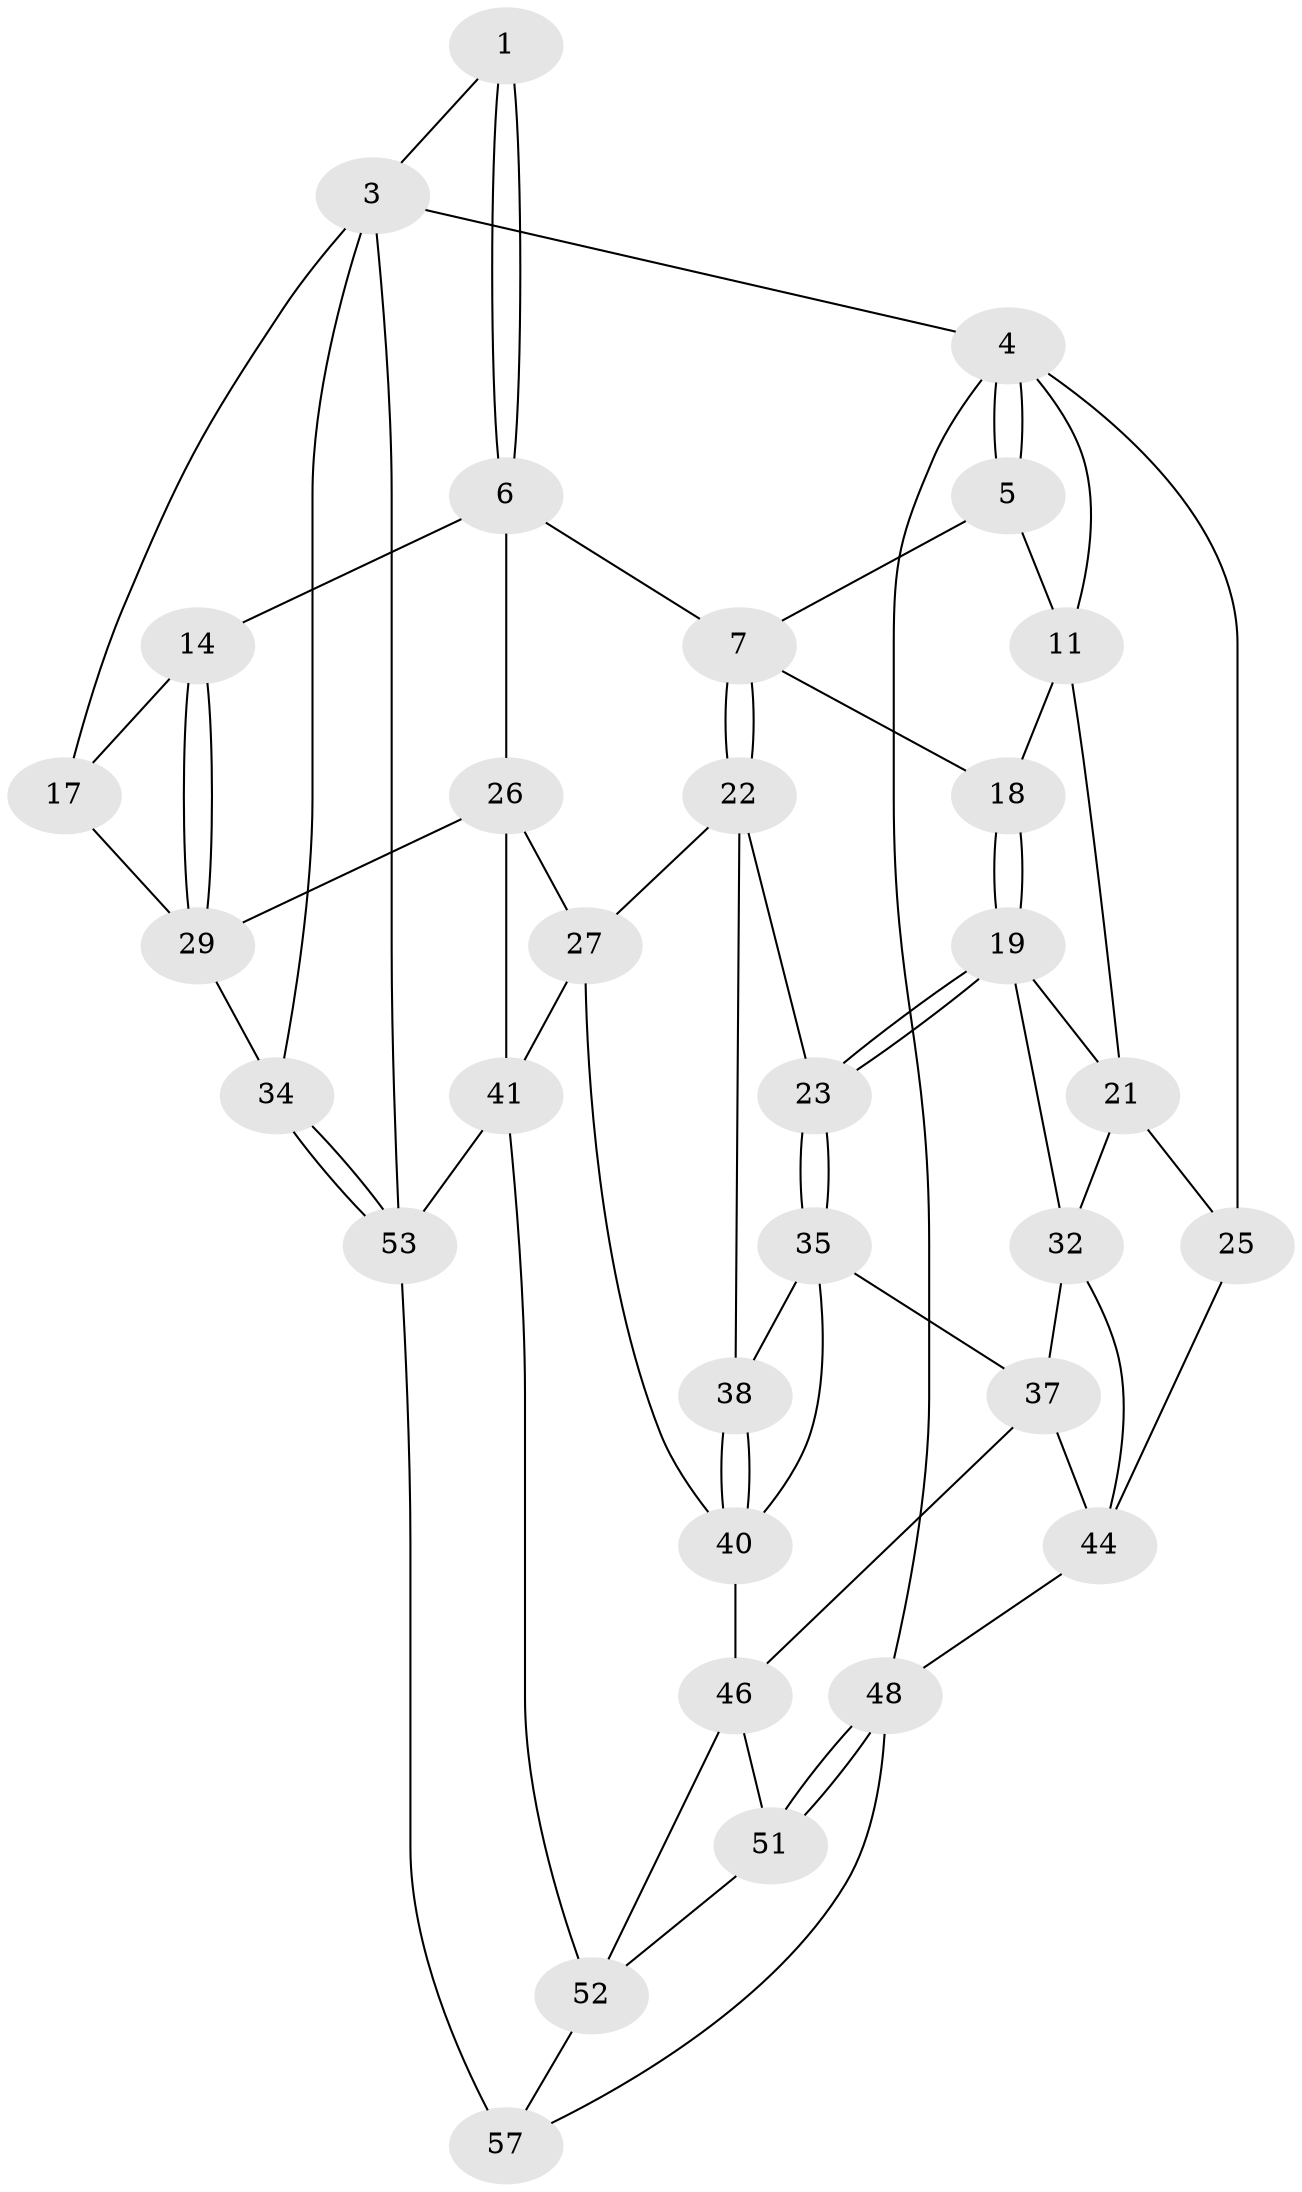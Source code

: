 // original degree distribution, {4: 0.22807017543859648, 6: 0.17543859649122806, 3: 0.03508771929824561, 5: 0.5614035087719298}
// Generated by graph-tools (version 1.1) at 2025/42/03/06/25 10:42:30]
// undirected, 32 vertices, 69 edges
graph export_dot {
graph [start="1"]
  node [color=gray90,style=filled];
  1 [pos="+0.6598316179947961+0",super="+2"];
  3 [pos="+1+0",super="+16"];
  4 [pos="+0+0",super="+10"];
  5 [pos="+0.28109960047245813+0",super="+9"];
  6 [pos="+0.6569209872399067+0.22890799601663295",super="+13"];
  7 [pos="+0.5909112822516174+0.24177560230903297",super="+8"];
  11 [pos="+0.10264644415944664+0.16879752089510747",super="+12"];
  14 [pos="+0.6929420967542567+0.246246418576746",super="+15"];
  17 [pos="+0.9260722474883823+0.30921688439452866"];
  18 [pos="+0.3371038029205054+0.20074913275762535"];
  19 [pos="+0.26404572986575026+0.3601275126639902",super="+20"];
  21 [pos="+0.12294788628253163+0.217609699395308",super="+24"];
  22 [pos="+0.4612303524616744+0.3769859945451194",super="+28"];
  23 [pos="+0.2714696763561283+0.36565301731742156"];
  25 [pos="+0+0.46038756963754224"];
  26 [pos="+0.6345155369403259+0.5088455678337316",super="+31"];
  27 [pos="+0.4883164351573223+0.4902163657904581",super="+39"];
  29 [pos="+0.7457282075750384+0.2741386243901788",super="+30"];
  32 [pos="+0.09262315143855793+0.4673706080779349",super="+33"];
  34 [pos="+1+0.5854065057497233"];
  35 [pos="+0.28541233894266693+0.5095062845954828",super="+36"];
  37 [pos="+0.16851069648041478+0.5395769987146763",super="+43"];
  38 [pos="+0.3416472220263213+0.5393076750648854"];
  40 [pos="+0.3996635199974335+0.6488553818753291",super="+45"];
  41 [pos="+0.6462372160856846+0.7186335680732321",super="+42"];
  44 [pos="+0.0951096399925589+0.673524938359319",super="+47"];
  46 [pos="+0.2086343170551133+0.7337294959588584",super="+50"];
  48 [pos="+0+1",super="+49"];
  51 [pos="+0.2116522890831019+0.7884884443430245",super="+56"];
  52 [pos="+0.5631853533632943+0.7946317214419795",super="+55"];
  53 [pos="+1+0.7271524313080889",super="+54"];
  57 [pos="+0.6888896264248991+1"];
  1 -- 6;
  1 -- 6;
  1 -- 3;
  3 -- 4;
  3 -- 53;
  3 -- 17;
  3 -- 34;
  4 -- 5;
  4 -- 5;
  4 -- 48;
  4 -- 25;
  4 -- 11;
  5 -- 11;
  5 -- 7;
  6 -- 7;
  6 -- 26;
  6 -- 14;
  7 -- 22;
  7 -- 22;
  7 -- 18;
  11 -- 21;
  11 -- 18;
  14 -- 29;
  14 -- 29;
  14 -- 17;
  17 -- 29;
  18 -- 19;
  18 -- 19;
  19 -- 23;
  19 -- 23;
  19 -- 32;
  19 -- 21;
  21 -- 32;
  21 -- 25;
  22 -- 23;
  22 -- 38;
  22 -- 27;
  23 -- 35;
  23 -- 35;
  25 -- 44;
  26 -- 27;
  26 -- 41;
  26 -- 29;
  27 -- 40;
  27 -- 41;
  29 -- 34;
  32 -- 37;
  32 -- 44;
  34 -- 53;
  34 -- 53;
  35 -- 38;
  35 -- 37;
  35 -- 40;
  37 -- 44;
  37 -- 46;
  38 -- 40;
  38 -- 40;
  40 -- 46;
  41 -- 53;
  41 -- 52;
  44 -- 48;
  46 -- 51;
  46 -- 52;
  48 -- 51 [weight=2];
  48 -- 51;
  48 -- 57;
  51 -- 52;
  52 -- 57;
  53 -- 57 [weight=2];
}
